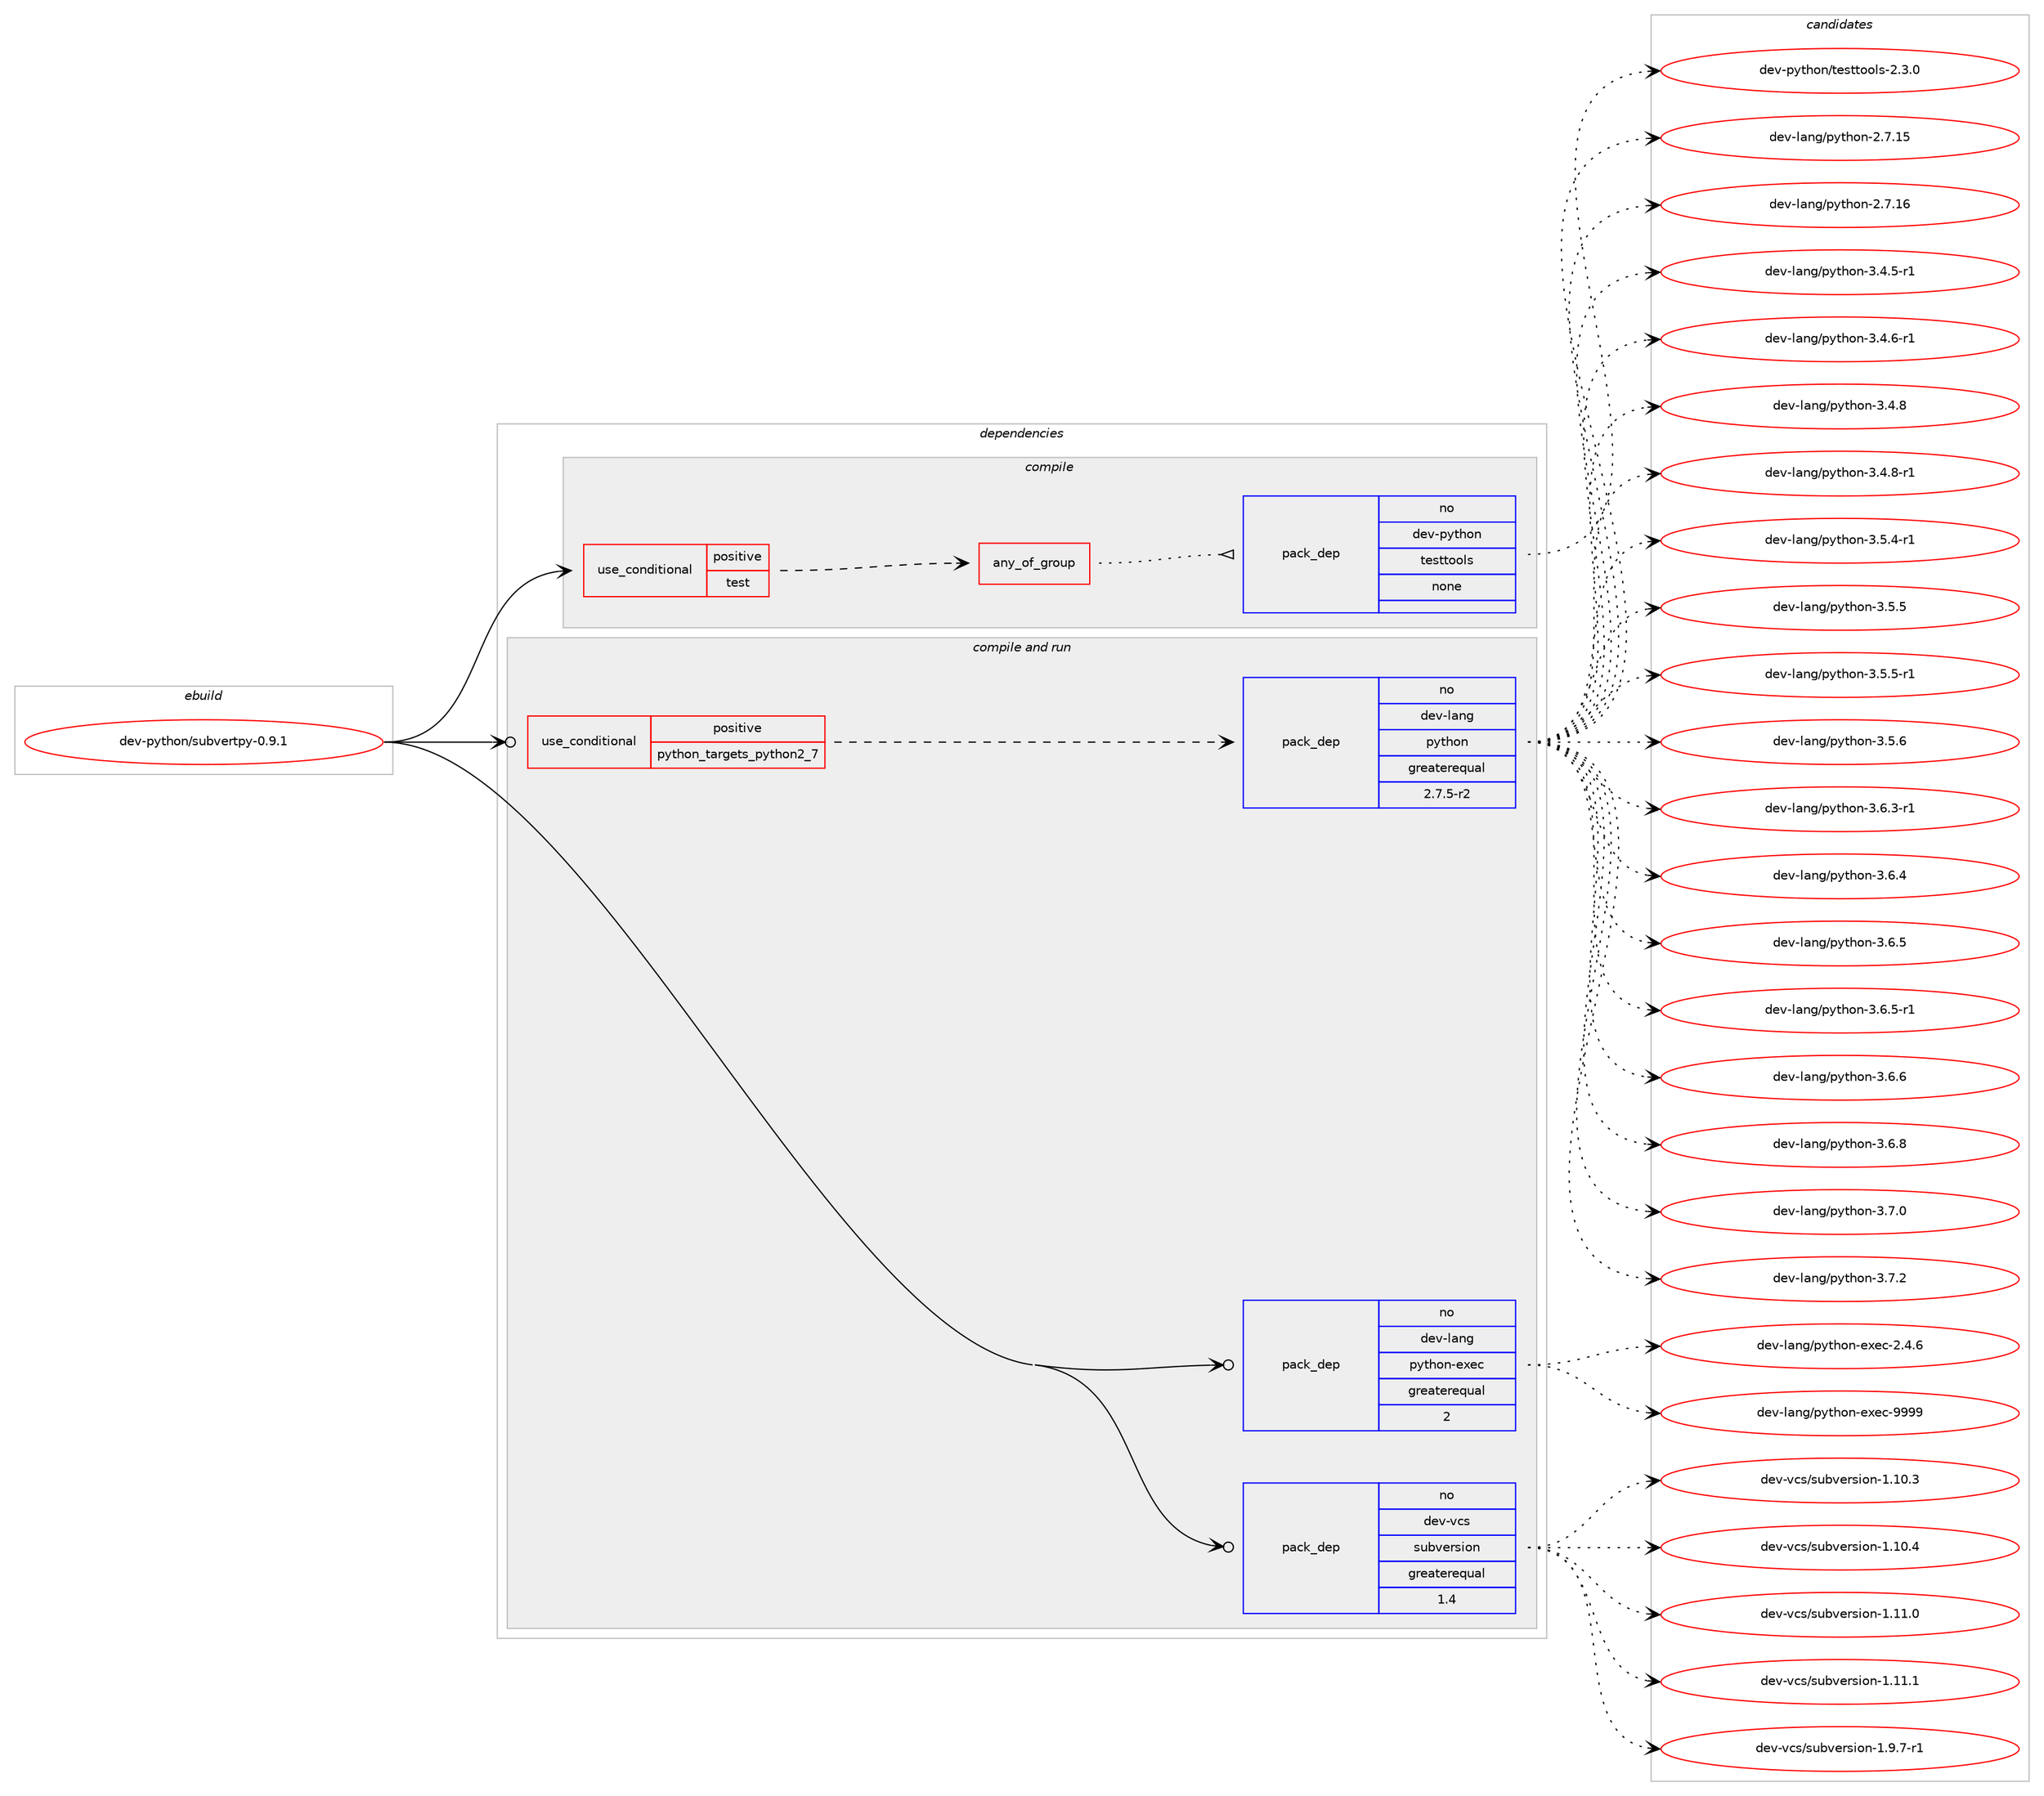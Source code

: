 digraph prolog {

# *************
# Graph options
# *************

newrank=true;
concentrate=true;
compound=true;
graph [rankdir=LR,fontname=Helvetica,fontsize=10,ranksep=1.5];#, ranksep=2.5, nodesep=0.2];
edge  [arrowhead=vee];
node  [fontname=Helvetica,fontsize=10];

# **********
# The ebuild
# **********

subgraph cluster_leftcol {
color=gray;
rank=same;
label=<<i>ebuild</i>>;
id [label="dev-python/subvertpy-0.9.1", color=red, width=4, href="../dev-python/subvertpy-0.9.1.svg"];
}

# ****************
# The dependencies
# ****************

subgraph cluster_midcol {
color=gray;
label=<<i>dependencies</i>>;
subgraph cluster_compile {
fillcolor="#eeeeee";
style=filled;
label=<<i>compile</i>>;
subgraph cond385385 {
dependency1443512 [label=<<TABLE BORDER="0" CELLBORDER="1" CELLSPACING="0" CELLPADDING="4"><TR><TD ROWSPAN="3" CELLPADDING="10">use_conditional</TD></TR><TR><TD>positive</TD></TR><TR><TD>test</TD></TR></TABLE>>, shape=none, color=red];
subgraph any22775 {
dependency1443513 [label=<<TABLE BORDER="0" CELLBORDER="1" CELLSPACING="0" CELLPADDING="4"><TR><TD CELLPADDING="10">any_of_group</TD></TR></TABLE>>, shape=none, color=red];subgraph pack1034765 {
dependency1443514 [label=<<TABLE BORDER="0" CELLBORDER="1" CELLSPACING="0" CELLPADDING="4" WIDTH="220"><TR><TD ROWSPAN="6" CELLPADDING="30">pack_dep</TD></TR><TR><TD WIDTH="110">no</TD></TR><TR><TD>dev-python</TD></TR><TR><TD>testtools</TD></TR><TR><TD>none</TD></TR><TR><TD></TD></TR></TABLE>>, shape=none, color=blue];
}
dependency1443513:e -> dependency1443514:w [weight=20,style="dotted",arrowhead="oinv"];
}
dependency1443512:e -> dependency1443513:w [weight=20,style="dashed",arrowhead="vee"];
}
id:e -> dependency1443512:w [weight=20,style="solid",arrowhead="vee"];
}
subgraph cluster_compileandrun {
fillcolor="#eeeeee";
style=filled;
label=<<i>compile and run</i>>;
subgraph cond385386 {
dependency1443515 [label=<<TABLE BORDER="0" CELLBORDER="1" CELLSPACING="0" CELLPADDING="4"><TR><TD ROWSPAN="3" CELLPADDING="10">use_conditional</TD></TR><TR><TD>positive</TD></TR><TR><TD>python_targets_python2_7</TD></TR></TABLE>>, shape=none, color=red];
subgraph pack1034766 {
dependency1443516 [label=<<TABLE BORDER="0" CELLBORDER="1" CELLSPACING="0" CELLPADDING="4" WIDTH="220"><TR><TD ROWSPAN="6" CELLPADDING="30">pack_dep</TD></TR><TR><TD WIDTH="110">no</TD></TR><TR><TD>dev-lang</TD></TR><TR><TD>python</TD></TR><TR><TD>greaterequal</TD></TR><TR><TD>2.7.5-r2</TD></TR></TABLE>>, shape=none, color=blue];
}
dependency1443515:e -> dependency1443516:w [weight=20,style="dashed",arrowhead="vee"];
}
id:e -> dependency1443515:w [weight=20,style="solid",arrowhead="odotvee"];
subgraph pack1034767 {
dependency1443517 [label=<<TABLE BORDER="0" CELLBORDER="1" CELLSPACING="0" CELLPADDING="4" WIDTH="220"><TR><TD ROWSPAN="6" CELLPADDING="30">pack_dep</TD></TR><TR><TD WIDTH="110">no</TD></TR><TR><TD>dev-lang</TD></TR><TR><TD>python-exec</TD></TR><TR><TD>greaterequal</TD></TR><TR><TD>2</TD></TR></TABLE>>, shape=none, color=blue];
}
id:e -> dependency1443517:w [weight=20,style="solid",arrowhead="odotvee"];
subgraph pack1034768 {
dependency1443518 [label=<<TABLE BORDER="0" CELLBORDER="1" CELLSPACING="0" CELLPADDING="4" WIDTH="220"><TR><TD ROWSPAN="6" CELLPADDING="30">pack_dep</TD></TR><TR><TD WIDTH="110">no</TD></TR><TR><TD>dev-vcs</TD></TR><TR><TD>subversion</TD></TR><TR><TD>greaterequal</TD></TR><TR><TD>1.4</TD></TR></TABLE>>, shape=none, color=blue];
}
id:e -> dependency1443518:w [weight=20,style="solid",arrowhead="odotvee"];
}
subgraph cluster_run {
fillcolor="#eeeeee";
style=filled;
label=<<i>run</i>>;
}
}

# **************
# The candidates
# **************

subgraph cluster_choices {
rank=same;
color=gray;
label=<<i>candidates</i>>;

subgraph choice1034765 {
color=black;
nodesep=1;
choice1001011184511212111610411111047116101115116116111111108115455046514648 [label="dev-python/testtools-2.3.0", color=red, width=4,href="../dev-python/testtools-2.3.0.svg"];
dependency1443514:e -> choice1001011184511212111610411111047116101115116116111111108115455046514648:w [style=dotted,weight="100"];
}
subgraph choice1034766 {
color=black;
nodesep=1;
choice10010111845108971101034711212111610411111045504655464953 [label="dev-lang/python-2.7.15", color=red, width=4,href="../dev-lang/python-2.7.15.svg"];
choice10010111845108971101034711212111610411111045504655464954 [label="dev-lang/python-2.7.16", color=red, width=4,href="../dev-lang/python-2.7.16.svg"];
choice1001011184510897110103471121211161041111104551465246534511449 [label="dev-lang/python-3.4.5-r1", color=red, width=4,href="../dev-lang/python-3.4.5-r1.svg"];
choice1001011184510897110103471121211161041111104551465246544511449 [label="dev-lang/python-3.4.6-r1", color=red, width=4,href="../dev-lang/python-3.4.6-r1.svg"];
choice100101118451089711010347112121116104111110455146524656 [label="dev-lang/python-3.4.8", color=red, width=4,href="../dev-lang/python-3.4.8.svg"];
choice1001011184510897110103471121211161041111104551465246564511449 [label="dev-lang/python-3.4.8-r1", color=red, width=4,href="../dev-lang/python-3.4.8-r1.svg"];
choice1001011184510897110103471121211161041111104551465346524511449 [label="dev-lang/python-3.5.4-r1", color=red, width=4,href="../dev-lang/python-3.5.4-r1.svg"];
choice100101118451089711010347112121116104111110455146534653 [label="dev-lang/python-3.5.5", color=red, width=4,href="../dev-lang/python-3.5.5.svg"];
choice1001011184510897110103471121211161041111104551465346534511449 [label="dev-lang/python-3.5.5-r1", color=red, width=4,href="../dev-lang/python-3.5.5-r1.svg"];
choice100101118451089711010347112121116104111110455146534654 [label="dev-lang/python-3.5.6", color=red, width=4,href="../dev-lang/python-3.5.6.svg"];
choice1001011184510897110103471121211161041111104551465446514511449 [label="dev-lang/python-3.6.3-r1", color=red, width=4,href="../dev-lang/python-3.6.3-r1.svg"];
choice100101118451089711010347112121116104111110455146544652 [label="dev-lang/python-3.6.4", color=red, width=4,href="../dev-lang/python-3.6.4.svg"];
choice100101118451089711010347112121116104111110455146544653 [label="dev-lang/python-3.6.5", color=red, width=4,href="../dev-lang/python-3.6.5.svg"];
choice1001011184510897110103471121211161041111104551465446534511449 [label="dev-lang/python-3.6.5-r1", color=red, width=4,href="../dev-lang/python-3.6.5-r1.svg"];
choice100101118451089711010347112121116104111110455146544654 [label="dev-lang/python-3.6.6", color=red, width=4,href="../dev-lang/python-3.6.6.svg"];
choice100101118451089711010347112121116104111110455146544656 [label="dev-lang/python-3.6.8", color=red, width=4,href="../dev-lang/python-3.6.8.svg"];
choice100101118451089711010347112121116104111110455146554648 [label="dev-lang/python-3.7.0", color=red, width=4,href="../dev-lang/python-3.7.0.svg"];
choice100101118451089711010347112121116104111110455146554650 [label="dev-lang/python-3.7.2", color=red, width=4,href="../dev-lang/python-3.7.2.svg"];
dependency1443516:e -> choice10010111845108971101034711212111610411111045504655464953:w [style=dotted,weight="100"];
dependency1443516:e -> choice10010111845108971101034711212111610411111045504655464954:w [style=dotted,weight="100"];
dependency1443516:e -> choice1001011184510897110103471121211161041111104551465246534511449:w [style=dotted,weight="100"];
dependency1443516:e -> choice1001011184510897110103471121211161041111104551465246544511449:w [style=dotted,weight="100"];
dependency1443516:e -> choice100101118451089711010347112121116104111110455146524656:w [style=dotted,weight="100"];
dependency1443516:e -> choice1001011184510897110103471121211161041111104551465246564511449:w [style=dotted,weight="100"];
dependency1443516:e -> choice1001011184510897110103471121211161041111104551465346524511449:w [style=dotted,weight="100"];
dependency1443516:e -> choice100101118451089711010347112121116104111110455146534653:w [style=dotted,weight="100"];
dependency1443516:e -> choice1001011184510897110103471121211161041111104551465346534511449:w [style=dotted,weight="100"];
dependency1443516:e -> choice100101118451089711010347112121116104111110455146534654:w [style=dotted,weight="100"];
dependency1443516:e -> choice1001011184510897110103471121211161041111104551465446514511449:w [style=dotted,weight="100"];
dependency1443516:e -> choice100101118451089711010347112121116104111110455146544652:w [style=dotted,weight="100"];
dependency1443516:e -> choice100101118451089711010347112121116104111110455146544653:w [style=dotted,weight="100"];
dependency1443516:e -> choice1001011184510897110103471121211161041111104551465446534511449:w [style=dotted,weight="100"];
dependency1443516:e -> choice100101118451089711010347112121116104111110455146544654:w [style=dotted,weight="100"];
dependency1443516:e -> choice100101118451089711010347112121116104111110455146544656:w [style=dotted,weight="100"];
dependency1443516:e -> choice100101118451089711010347112121116104111110455146554648:w [style=dotted,weight="100"];
dependency1443516:e -> choice100101118451089711010347112121116104111110455146554650:w [style=dotted,weight="100"];
}
subgraph choice1034767 {
color=black;
nodesep=1;
choice1001011184510897110103471121211161041111104510112010199455046524654 [label="dev-lang/python-exec-2.4.6", color=red, width=4,href="../dev-lang/python-exec-2.4.6.svg"];
choice10010111845108971101034711212111610411111045101120101994557575757 [label="dev-lang/python-exec-9999", color=red, width=4,href="../dev-lang/python-exec-9999.svg"];
dependency1443517:e -> choice1001011184510897110103471121211161041111104510112010199455046524654:w [style=dotted,weight="100"];
dependency1443517:e -> choice10010111845108971101034711212111610411111045101120101994557575757:w [style=dotted,weight="100"];
}
subgraph choice1034768 {
color=black;
nodesep=1;
choice1001011184511899115471151179811810111411510511111045494649484651 [label="dev-vcs/subversion-1.10.3", color=red, width=4,href="../dev-vcs/subversion-1.10.3.svg"];
choice1001011184511899115471151179811810111411510511111045494649484652 [label="dev-vcs/subversion-1.10.4", color=red, width=4,href="../dev-vcs/subversion-1.10.4.svg"];
choice1001011184511899115471151179811810111411510511111045494649494648 [label="dev-vcs/subversion-1.11.0", color=red, width=4,href="../dev-vcs/subversion-1.11.0.svg"];
choice1001011184511899115471151179811810111411510511111045494649494649 [label="dev-vcs/subversion-1.11.1", color=red, width=4,href="../dev-vcs/subversion-1.11.1.svg"];
choice100101118451189911547115117981181011141151051111104549465746554511449 [label="dev-vcs/subversion-1.9.7-r1", color=red, width=4,href="../dev-vcs/subversion-1.9.7-r1.svg"];
dependency1443518:e -> choice1001011184511899115471151179811810111411510511111045494649484651:w [style=dotted,weight="100"];
dependency1443518:e -> choice1001011184511899115471151179811810111411510511111045494649484652:w [style=dotted,weight="100"];
dependency1443518:e -> choice1001011184511899115471151179811810111411510511111045494649494648:w [style=dotted,weight="100"];
dependency1443518:e -> choice1001011184511899115471151179811810111411510511111045494649494649:w [style=dotted,weight="100"];
dependency1443518:e -> choice100101118451189911547115117981181011141151051111104549465746554511449:w [style=dotted,weight="100"];
}
}

}
